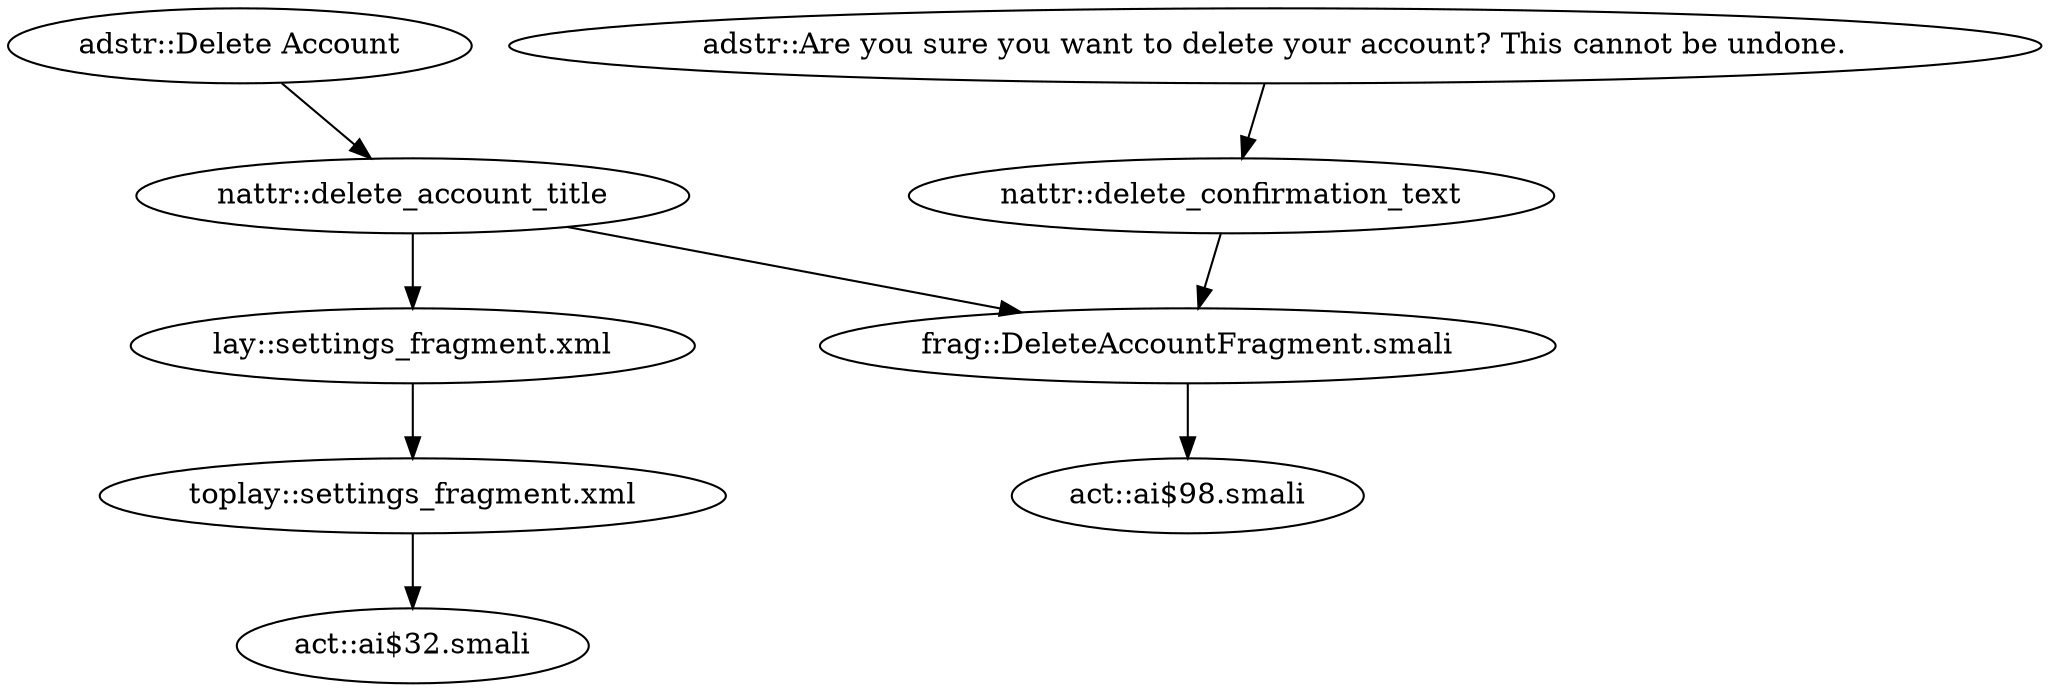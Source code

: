 digraph G {
"adstr::Delete Account" -> "nattr::delete_account_title"
"adstr::Are you sure you want to delete your account? This cannot be undone." -> "nattr::delete_confirmation_text"
"nattr::delete_account_title" -> "lay::settings_fragment.xml"
"nattr::delete_account_title" -> "frag::DeleteAccountFragment.smali"
"nattr::delete_confirmation_text" -> "frag::DeleteAccountFragment.smali"
"lay::settings_fragment.xml" -> "toplay::settings_fragment.xml"
"toplay::settings_fragment.xml" -> "act::ai$32.smali"
"frag::DeleteAccountFragment.smali" -> "act::ai$98.smali"
}

